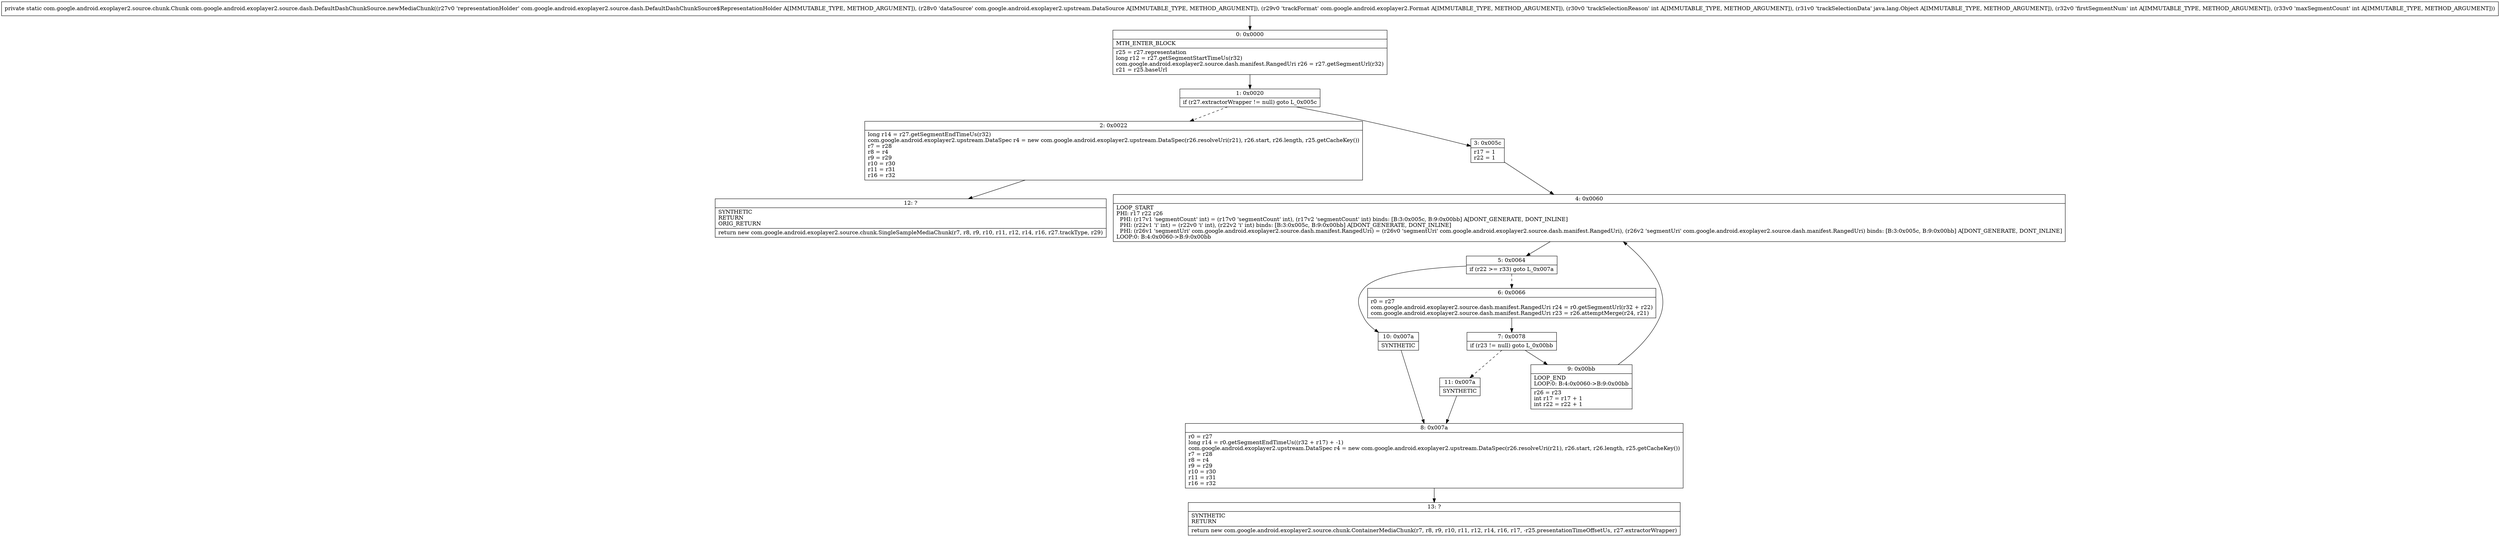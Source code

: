 digraph "CFG forcom.google.android.exoplayer2.source.dash.DefaultDashChunkSource.newMediaChunk(Lcom\/google\/android\/exoplayer2\/source\/dash\/DefaultDashChunkSource$RepresentationHolder;Lcom\/google\/android\/exoplayer2\/upstream\/DataSource;Lcom\/google\/android\/exoplayer2\/Format;ILjava\/lang\/Object;II)Lcom\/google\/android\/exoplayer2\/source\/chunk\/Chunk;" {
Node_0 [shape=record,label="{0\:\ 0x0000|MTH_ENTER_BLOCK\l|r25 = r27.representation\llong r12 = r27.getSegmentStartTimeUs(r32)\lcom.google.android.exoplayer2.source.dash.manifest.RangedUri r26 = r27.getSegmentUrl(r32)\lr21 = r25.baseUrl\l}"];
Node_1 [shape=record,label="{1\:\ 0x0020|if (r27.extractorWrapper != null) goto L_0x005c\l}"];
Node_2 [shape=record,label="{2\:\ 0x0022|long r14 = r27.getSegmentEndTimeUs(r32)\lcom.google.android.exoplayer2.upstream.DataSpec r4 = new com.google.android.exoplayer2.upstream.DataSpec(r26.resolveUri(r21), r26.start, r26.length, r25.getCacheKey())\lr7 = r28\lr8 = r4\lr9 = r29\lr10 = r30\lr11 = r31\lr16 = r32\l}"];
Node_3 [shape=record,label="{3\:\ 0x005c|r17 = 1\lr22 = 1\l}"];
Node_4 [shape=record,label="{4\:\ 0x0060|LOOP_START\lPHI: r17 r22 r26 \l  PHI: (r17v1 'segmentCount' int) = (r17v0 'segmentCount' int), (r17v2 'segmentCount' int) binds: [B:3:0x005c, B:9:0x00bb] A[DONT_GENERATE, DONT_INLINE]\l  PHI: (r22v1 'i' int) = (r22v0 'i' int), (r22v2 'i' int) binds: [B:3:0x005c, B:9:0x00bb] A[DONT_GENERATE, DONT_INLINE]\l  PHI: (r26v1 'segmentUri' com.google.android.exoplayer2.source.dash.manifest.RangedUri) = (r26v0 'segmentUri' com.google.android.exoplayer2.source.dash.manifest.RangedUri), (r26v2 'segmentUri' com.google.android.exoplayer2.source.dash.manifest.RangedUri) binds: [B:3:0x005c, B:9:0x00bb] A[DONT_GENERATE, DONT_INLINE]\lLOOP:0: B:4:0x0060\-\>B:9:0x00bb\l}"];
Node_5 [shape=record,label="{5\:\ 0x0064|if (r22 \>= r33) goto L_0x007a\l}"];
Node_6 [shape=record,label="{6\:\ 0x0066|r0 = r27\lcom.google.android.exoplayer2.source.dash.manifest.RangedUri r24 = r0.getSegmentUrl(r32 + r22)\lcom.google.android.exoplayer2.source.dash.manifest.RangedUri r23 = r26.attemptMerge(r24, r21)\l}"];
Node_7 [shape=record,label="{7\:\ 0x0078|if (r23 != null) goto L_0x00bb\l}"];
Node_8 [shape=record,label="{8\:\ 0x007a|r0 = r27\llong r14 = r0.getSegmentEndTimeUs((r32 + r17) + \-1)\lcom.google.android.exoplayer2.upstream.DataSpec r4 = new com.google.android.exoplayer2.upstream.DataSpec(r26.resolveUri(r21), r26.start, r26.length, r25.getCacheKey())\lr7 = r28\lr8 = r4\lr9 = r29\lr10 = r30\lr11 = r31\lr16 = r32\l}"];
Node_9 [shape=record,label="{9\:\ 0x00bb|LOOP_END\lLOOP:0: B:4:0x0060\-\>B:9:0x00bb\l|r26 = r23\lint r17 = r17 + 1\lint r22 = r22 + 1\l}"];
Node_10 [shape=record,label="{10\:\ 0x007a|SYNTHETIC\l}"];
Node_11 [shape=record,label="{11\:\ 0x007a|SYNTHETIC\l}"];
Node_12 [shape=record,label="{12\:\ ?|SYNTHETIC\lRETURN\lORIG_RETURN\l|return new com.google.android.exoplayer2.source.chunk.SingleSampleMediaChunk(r7, r8, r9, r10, r11, r12, r14, r16, r27.trackType, r29)\l}"];
Node_13 [shape=record,label="{13\:\ ?|SYNTHETIC\lRETURN\l|return new com.google.android.exoplayer2.source.chunk.ContainerMediaChunk(r7, r8, r9, r10, r11, r12, r14, r16, r17, \-r25.presentationTimeOffsetUs, r27.extractorWrapper)\l}"];
MethodNode[shape=record,label="{private static com.google.android.exoplayer2.source.chunk.Chunk com.google.android.exoplayer2.source.dash.DefaultDashChunkSource.newMediaChunk((r27v0 'representationHolder' com.google.android.exoplayer2.source.dash.DefaultDashChunkSource$RepresentationHolder A[IMMUTABLE_TYPE, METHOD_ARGUMENT]), (r28v0 'dataSource' com.google.android.exoplayer2.upstream.DataSource A[IMMUTABLE_TYPE, METHOD_ARGUMENT]), (r29v0 'trackFormat' com.google.android.exoplayer2.Format A[IMMUTABLE_TYPE, METHOD_ARGUMENT]), (r30v0 'trackSelectionReason' int A[IMMUTABLE_TYPE, METHOD_ARGUMENT]), (r31v0 'trackSelectionData' java.lang.Object A[IMMUTABLE_TYPE, METHOD_ARGUMENT]), (r32v0 'firstSegmentNum' int A[IMMUTABLE_TYPE, METHOD_ARGUMENT]), (r33v0 'maxSegmentCount' int A[IMMUTABLE_TYPE, METHOD_ARGUMENT])) }"];
MethodNode -> Node_0;
Node_0 -> Node_1;
Node_1 -> Node_2[style=dashed];
Node_1 -> Node_3;
Node_2 -> Node_12;
Node_3 -> Node_4;
Node_4 -> Node_5;
Node_5 -> Node_6[style=dashed];
Node_5 -> Node_10;
Node_6 -> Node_7;
Node_7 -> Node_9;
Node_7 -> Node_11[style=dashed];
Node_8 -> Node_13;
Node_9 -> Node_4;
Node_10 -> Node_8;
Node_11 -> Node_8;
}

